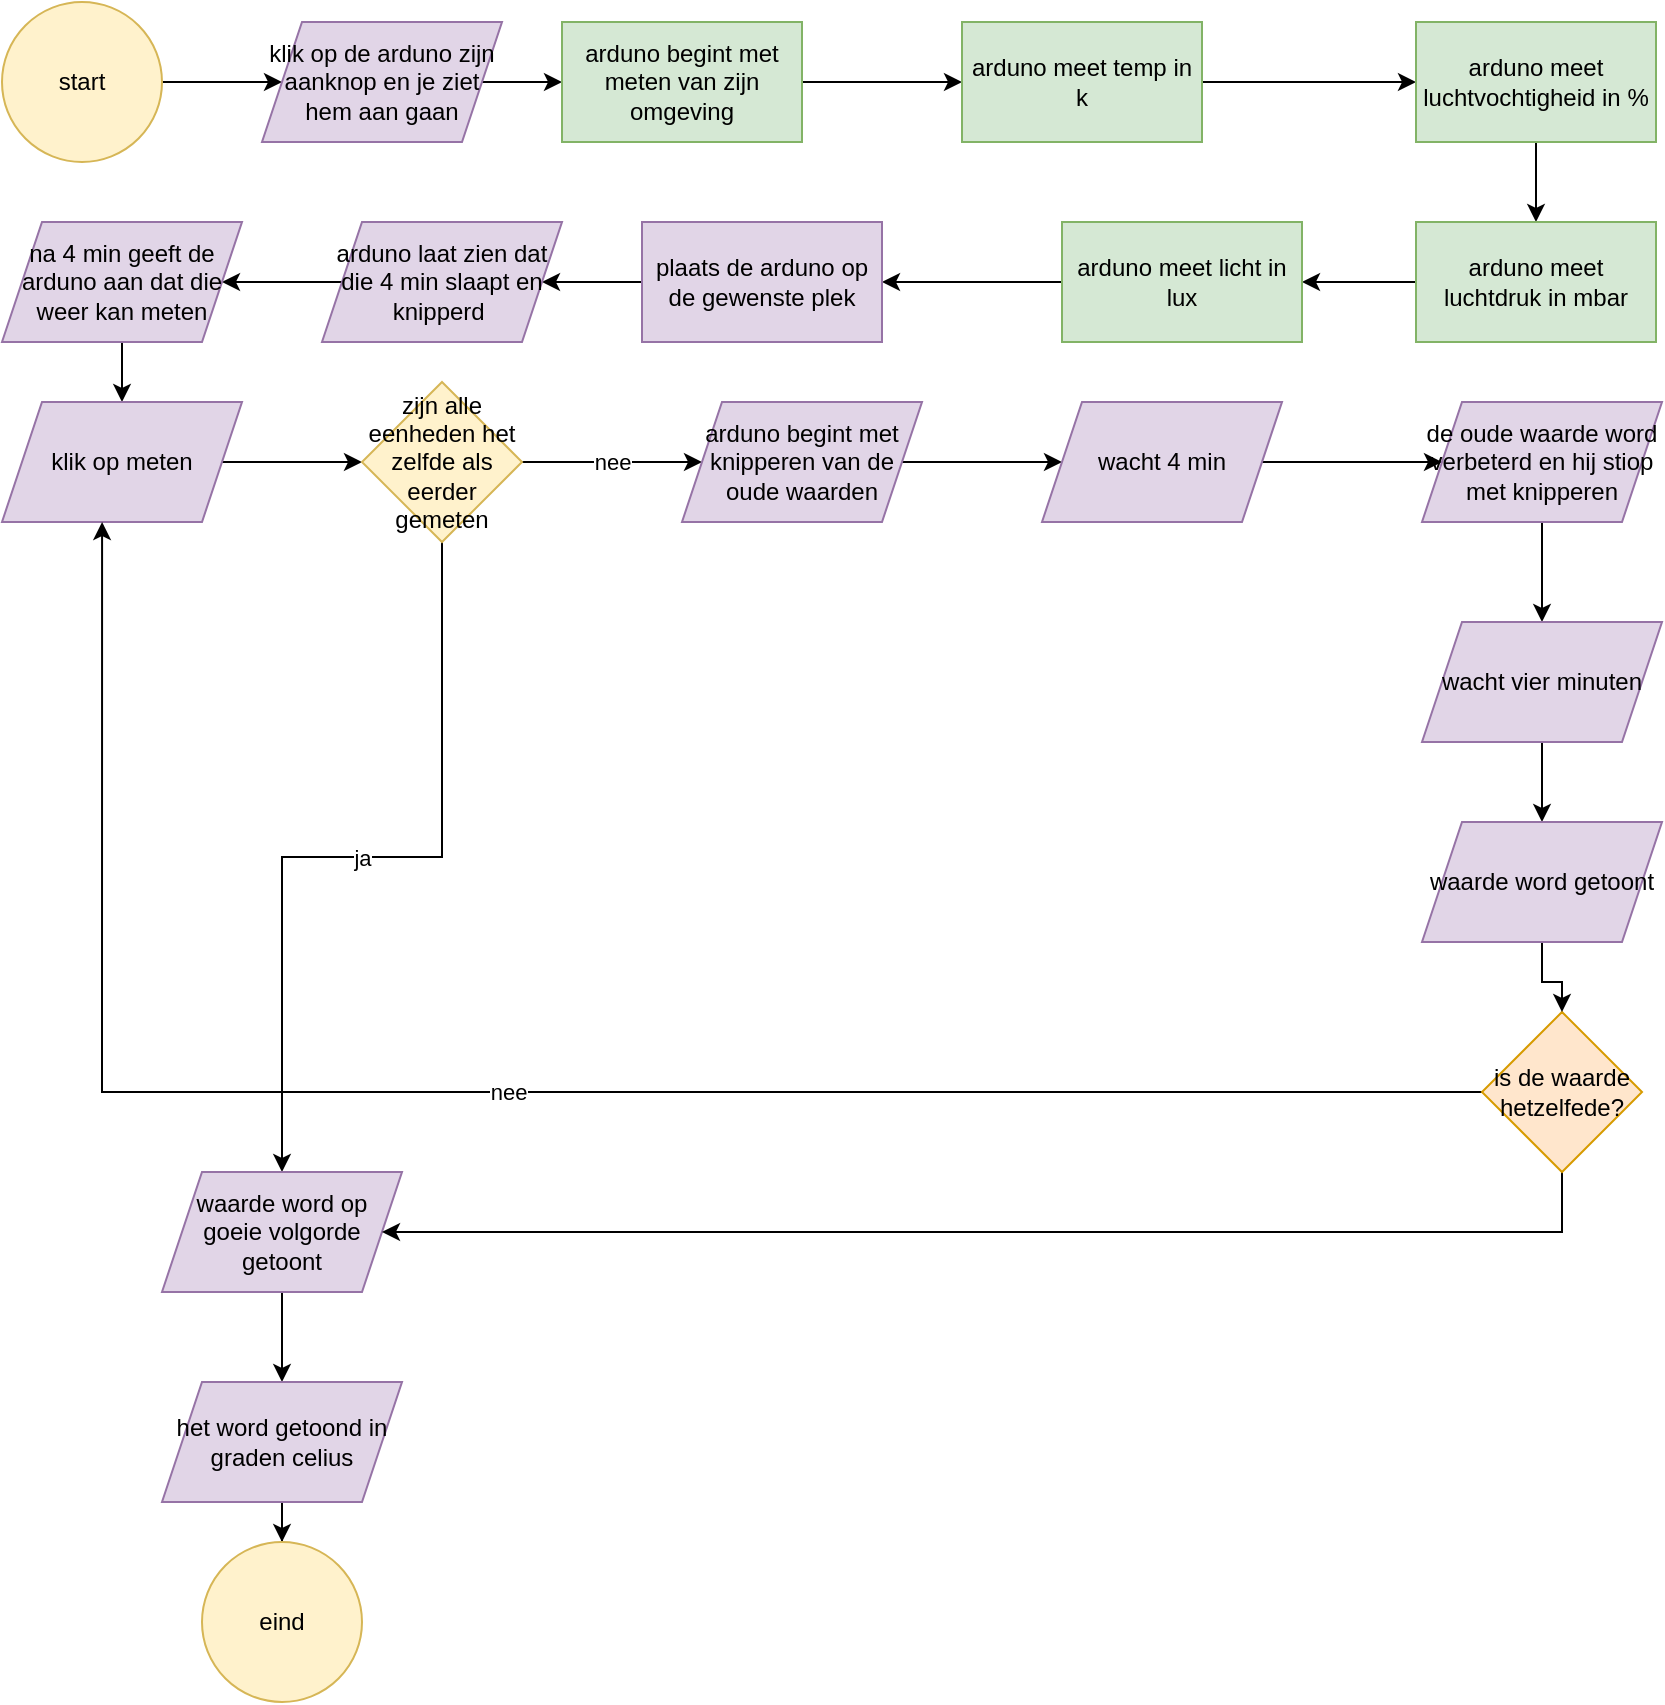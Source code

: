 <mxfile version="20.3.0" type="device"><diagram id="n3HW7IU2GoQ_VC7l1vCA" name="Pagina-1"><mxGraphModel dx="1038" dy="639" grid="1" gridSize="10" guides="1" tooltips="1" connect="1" arrows="1" fold="1" page="1" pageScale="1" pageWidth="827" pageHeight="1169" math="0" shadow="0"><root><mxCell id="0"/><mxCell id="1" parent="0"/><mxCell id="PwuHpBhYi3uUMy3EngAD-61" value="" style="edgeStyle=orthogonalEdgeStyle;rounded=0;orthogonalLoop=1;jettySize=auto;html=1;" edge="1" parent="1" source="PwuHpBhYi3uUMy3EngAD-1" target="PwuHpBhYi3uUMy3EngAD-60"><mxGeometry relative="1" as="geometry"/></mxCell><mxCell id="PwuHpBhYi3uUMy3EngAD-1" value="start" style="ellipse;whiteSpace=wrap;html=1;aspect=fixed;fillColor=#fff2cc;strokeColor=#d6b656;" vertex="1" parent="1"><mxGeometry width="80" height="80" as="geometry"/></mxCell><mxCell id="PwuHpBhYi3uUMy3EngAD-73" value="" style="edgeStyle=orthogonalEdgeStyle;rounded=0;orthogonalLoop=1;jettySize=auto;html=1;" edge="1" parent="1" source="PwuHpBhYi3uUMy3EngAD-60" target="PwuHpBhYi3uUMy3EngAD-72"><mxGeometry relative="1" as="geometry"/></mxCell><mxCell id="PwuHpBhYi3uUMy3EngAD-60" value="klik op de arduno zijn aanknop en je ziet hem aan gaan" style="shape=parallelogram;perimeter=parallelogramPerimeter;whiteSpace=wrap;html=1;fixedSize=1;fillColor=#e1d5e7;strokeColor=#9673a6;" vertex="1" parent="1"><mxGeometry x="130" y="10" width="120" height="60" as="geometry"/></mxCell><mxCell id="PwuHpBhYi3uUMy3EngAD-79" value="" style="edgeStyle=orthogonalEdgeStyle;rounded=0;orthogonalLoop=1;jettySize=auto;html=1;" edge="1" parent="1" source="PwuHpBhYi3uUMy3EngAD-72" target="PwuHpBhYi3uUMy3EngAD-78"><mxGeometry relative="1" as="geometry"/></mxCell><mxCell id="PwuHpBhYi3uUMy3EngAD-72" value="arduno begint met meten van zijn omgeving" style="whiteSpace=wrap;html=1;fillColor=#d5e8d4;strokeColor=#82b366;" vertex="1" parent="1"><mxGeometry x="280" y="10" width="120" height="60" as="geometry"/></mxCell><mxCell id="PwuHpBhYi3uUMy3EngAD-81" value="" style="edgeStyle=orthogonalEdgeStyle;rounded=0;orthogonalLoop=1;jettySize=auto;html=1;" edge="1" parent="1" source="PwuHpBhYi3uUMy3EngAD-78" target="PwuHpBhYi3uUMy3EngAD-80"><mxGeometry relative="1" as="geometry"/></mxCell><mxCell id="PwuHpBhYi3uUMy3EngAD-78" value="arduno meet temp in k" style="whiteSpace=wrap;html=1;fillColor=#d5e8d4;strokeColor=#82b366;" vertex="1" parent="1"><mxGeometry x="480" y="10" width="120" height="60" as="geometry"/></mxCell><mxCell id="PwuHpBhYi3uUMy3EngAD-83" value="" style="edgeStyle=orthogonalEdgeStyle;rounded=0;orthogonalLoop=1;jettySize=auto;html=1;" edge="1" parent="1" source="PwuHpBhYi3uUMy3EngAD-80" target="PwuHpBhYi3uUMy3EngAD-82"><mxGeometry relative="1" as="geometry"/></mxCell><mxCell id="PwuHpBhYi3uUMy3EngAD-80" value="arduno meet luchtvochtigheid in %" style="whiteSpace=wrap;html=1;fillColor=#d5e8d4;strokeColor=#82b366;" vertex="1" parent="1"><mxGeometry x="707" y="10" width="120" height="60" as="geometry"/></mxCell><mxCell id="PwuHpBhYi3uUMy3EngAD-85" value="" style="edgeStyle=orthogonalEdgeStyle;rounded=0;orthogonalLoop=1;jettySize=auto;html=1;" edge="1" parent="1" source="PwuHpBhYi3uUMy3EngAD-82" target="PwuHpBhYi3uUMy3EngAD-84"><mxGeometry relative="1" as="geometry"/></mxCell><mxCell id="PwuHpBhYi3uUMy3EngAD-82" value="arduno meet luchtdruk in mbar" style="whiteSpace=wrap;html=1;fillColor=#d5e8d4;strokeColor=#82b366;" vertex="1" parent="1"><mxGeometry x="707" y="110" width="120" height="60" as="geometry"/></mxCell><mxCell id="PwuHpBhYi3uUMy3EngAD-89" value="" style="edgeStyle=orthogonalEdgeStyle;rounded=0;orthogonalLoop=1;jettySize=auto;html=1;" edge="1" parent="1" source="PwuHpBhYi3uUMy3EngAD-84" target="PwuHpBhYi3uUMy3EngAD-88"><mxGeometry relative="1" as="geometry"/></mxCell><mxCell id="PwuHpBhYi3uUMy3EngAD-84" value="arduno meet licht in lux" style="whiteSpace=wrap;html=1;fillColor=#d5e8d4;strokeColor=#82b366;" vertex="1" parent="1"><mxGeometry x="530" y="110" width="120" height="60" as="geometry"/></mxCell><mxCell id="PwuHpBhYi3uUMy3EngAD-91" value="" style="edgeStyle=orthogonalEdgeStyle;rounded=0;orthogonalLoop=1;jettySize=auto;html=1;" edge="1" parent="1" source="PwuHpBhYi3uUMy3EngAD-88" target="PwuHpBhYi3uUMy3EngAD-90"><mxGeometry relative="1" as="geometry"/></mxCell><mxCell id="PwuHpBhYi3uUMy3EngAD-88" value="plaats de arduno op de gewenste plek" style="whiteSpace=wrap;html=1;fillColor=#e1d5e7;strokeColor=#9673a6;" vertex="1" parent="1"><mxGeometry x="320" y="110" width="120" height="60" as="geometry"/></mxCell><mxCell id="PwuHpBhYi3uUMy3EngAD-93" value="" style="edgeStyle=orthogonalEdgeStyle;rounded=0;orthogonalLoop=1;jettySize=auto;html=1;" edge="1" parent="1" source="PwuHpBhYi3uUMy3EngAD-90" target="PwuHpBhYi3uUMy3EngAD-92"><mxGeometry relative="1" as="geometry"/></mxCell><mxCell id="PwuHpBhYi3uUMy3EngAD-90" value="arduno laat zien dat die 4 min slaapt en knipperd&amp;nbsp;" style="shape=parallelogram;perimeter=parallelogramPerimeter;whiteSpace=wrap;html=1;fixedSize=1;fillColor=#e1d5e7;strokeColor=#9673a6;" vertex="1" parent="1"><mxGeometry x="160" y="110" width="120" height="60" as="geometry"/></mxCell><mxCell id="PwuHpBhYi3uUMy3EngAD-100" value="" style="edgeStyle=orthogonalEdgeStyle;rounded=0;orthogonalLoop=1;jettySize=auto;html=1;" edge="1" parent="1" source="PwuHpBhYi3uUMy3EngAD-92" target="PwuHpBhYi3uUMy3EngAD-99"><mxGeometry relative="1" as="geometry"/></mxCell><mxCell id="PwuHpBhYi3uUMy3EngAD-92" value="na 4 min geeft de arduno aan dat die weer kan meten" style="shape=parallelogram;perimeter=parallelogramPerimeter;whiteSpace=wrap;html=1;fixedSize=1;fillColor=#e1d5e7;strokeColor=#9673a6;" vertex="1" parent="1"><mxGeometry y="110" width="120" height="60" as="geometry"/></mxCell><mxCell id="PwuHpBhYi3uUMy3EngAD-102" value="" style="edgeStyle=orthogonalEdgeStyle;rounded=0;orthogonalLoop=1;jettySize=auto;html=1;" edge="1" parent="1" source="PwuHpBhYi3uUMy3EngAD-99" target="PwuHpBhYi3uUMy3EngAD-101"><mxGeometry relative="1" as="geometry"/></mxCell><mxCell id="PwuHpBhYi3uUMy3EngAD-99" value="klik op meten" style="shape=parallelogram;perimeter=parallelogramPerimeter;whiteSpace=wrap;html=1;fixedSize=1;fillColor=#e1d5e7;strokeColor=#9673a6;" vertex="1" parent="1"><mxGeometry y="200" width="120" height="60" as="geometry"/></mxCell><mxCell id="PwuHpBhYi3uUMy3EngAD-123" value="ja" style="edgeStyle=orthogonalEdgeStyle;rounded=0;orthogonalLoop=1;jettySize=auto;html=1;" edge="1" parent="1" source="PwuHpBhYi3uUMy3EngAD-101" target="PwuHpBhYi3uUMy3EngAD-105"><mxGeometry relative="1" as="geometry"/></mxCell><mxCell id="PwuHpBhYi3uUMy3EngAD-124" value="nee" style="edgeStyle=orthogonalEdgeStyle;rounded=0;orthogonalLoop=1;jettySize=auto;html=1;" edge="1" parent="1" source="PwuHpBhYi3uUMy3EngAD-101" target="PwuHpBhYi3uUMy3EngAD-103"><mxGeometry relative="1" as="geometry"/></mxCell><mxCell id="PwuHpBhYi3uUMy3EngAD-101" value="zijn alle eenheden het zelfde als eerder gemeten" style="rhombus;whiteSpace=wrap;html=1;fillColor=#fff2cc;strokeColor=#d6b656;" vertex="1" parent="1"><mxGeometry x="180" y="190" width="80" height="80" as="geometry"/></mxCell><mxCell id="PwuHpBhYi3uUMy3EngAD-108" value="" style="edgeStyle=orthogonalEdgeStyle;rounded=0;orthogonalLoop=1;jettySize=auto;html=1;" edge="1" parent="1" source="PwuHpBhYi3uUMy3EngAD-103" target="PwuHpBhYi3uUMy3EngAD-107"><mxGeometry relative="1" as="geometry"/></mxCell><mxCell id="PwuHpBhYi3uUMy3EngAD-103" value="arduno begint met knipperen van de oude waarden" style="shape=parallelogram;perimeter=parallelogramPerimeter;whiteSpace=wrap;html=1;fixedSize=1;fillColor=#e1d5e7;strokeColor=#9673a6;" vertex="1" parent="1"><mxGeometry x="340" y="200" width="120" height="60" as="geometry"/></mxCell><mxCell id="PwuHpBhYi3uUMy3EngAD-132" value="" style="edgeStyle=orthogonalEdgeStyle;rounded=0;orthogonalLoop=1;jettySize=auto;html=1;" edge="1" parent="1" source="PwuHpBhYi3uUMy3EngAD-105" target="PwuHpBhYi3uUMy3EngAD-129"><mxGeometry relative="1" as="geometry"/></mxCell><mxCell id="PwuHpBhYi3uUMy3EngAD-105" value="waarde word op goeie volgorde getoont" style="shape=parallelogram;perimeter=parallelogramPerimeter;whiteSpace=wrap;html=1;fixedSize=1;fillColor=#e1d5e7;strokeColor=#9673a6;" vertex="1" parent="1"><mxGeometry x="80" y="585" width="120" height="60" as="geometry"/></mxCell><mxCell id="PwuHpBhYi3uUMy3EngAD-110" value="" style="edgeStyle=orthogonalEdgeStyle;rounded=0;orthogonalLoop=1;jettySize=auto;html=1;" edge="1" parent="1" source="PwuHpBhYi3uUMy3EngAD-107" target="PwuHpBhYi3uUMy3EngAD-109"><mxGeometry relative="1" as="geometry"/></mxCell><mxCell id="PwuHpBhYi3uUMy3EngAD-107" value="wacht 4 min" style="shape=parallelogram;perimeter=parallelogramPerimeter;whiteSpace=wrap;html=1;fixedSize=1;fillColor=#e1d5e7;strokeColor=#9673a6;" vertex="1" parent="1"><mxGeometry x="520" y="200" width="120" height="60" as="geometry"/></mxCell><mxCell id="PwuHpBhYi3uUMy3EngAD-112" value="" style="edgeStyle=orthogonalEdgeStyle;rounded=0;orthogonalLoop=1;jettySize=auto;html=1;" edge="1" parent="1" source="PwuHpBhYi3uUMy3EngAD-109" target="PwuHpBhYi3uUMy3EngAD-111"><mxGeometry relative="1" as="geometry"/></mxCell><mxCell id="PwuHpBhYi3uUMy3EngAD-109" value="de oude waarde word verbeterd en hij stiop met knipperen" style="shape=parallelogram;perimeter=parallelogramPerimeter;whiteSpace=wrap;html=1;fixedSize=1;fillColor=#e1d5e7;strokeColor=#9673a6;" vertex="1" parent="1"><mxGeometry x="710" y="200" width="120" height="60" as="geometry"/></mxCell><mxCell id="PwuHpBhYi3uUMy3EngAD-135" value="" style="edgeStyle=orthogonalEdgeStyle;rounded=0;orthogonalLoop=1;jettySize=auto;html=1;" edge="1" parent="1" source="PwuHpBhYi3uUMy3EngAD-111" target="PwuHpBhYi3uUMy3EngAD-134"><mxGeometry relative="1" as="geometry"/></mxCell><mxCell id="PwuHpBhYi3uUMy3EngAD-111" value="wacht vier minuten" style="shape=parallelogram;perimeter=parallelogramPerimeter;whiteSpace=wrap;html=1;fixedSize=1;fillColor=#e1d5e7;strokeColor=#9673a6;" vertex="1" parent="1"><mxGeometry x="710" y="310" width="120" height="60" as="geometry"/></mxCell><mxCell id="PwuHpBhYi3uUMy3EngAD-122" value="nee" style="edgeStyle=orthogonalEdgeStyle;rounded=0;orthogonalLoop=1;jettySize=auto;html=1;entryX=0.417;entryY=1;entryDx=0;entryDy=0;entryPerimeter=0;" edge="1" parent="1" source="PwuHpBhYi3uUMy3EngAD-113" target="PwuHpBhYi3uUMy3EngAD-99"><mxGeometry relative="1" as="geometry"><mxPoint y="410" as="targetPoint"/></mxGeometry></mxCell><mxCell id="PwuHpBhYi3uUMy3EngAD-133" style="edgeStyle=orthogonalEdgeStyle;rounded=0;orthogonalLoop=1;jettySize=auto;html=1;" edge="1" parent="1" source="PwuHpBhYi3uUMy3EngAD-113" target="PwuHpBhYi3uUMy3EngAD-105"><mxGeometry relative="1" as="geometry"><Array as="points"><mxPoint x="780" y="615"/></Array></mxGeometry></mxCell><mxCell id="PwuHpBhYi3uUMy3EngAD-113" value="is de waarde hetzelfede?" style="rhombus;whiteSpace=wrap;html=1;fillColor=#ffe6cc;strokeColor=#d79b00;" vertex="1" parent="1"><mxGeometry x="740" y="505" width="80" height="80" as="geometry"/></mxCell><mxCell id="PwuHpBhYi3uUMy3EngAD-131" value="" style="edgeStyle=orthogonalEdgeStyle;rounded=0;orthogonalLoop=1;jettySize=auto;html=1;" edge="1" parent="1" source="PwuHpBhYi3uUMy3EngAD-129" target="PwuHpBhYi3uUMy3EngAD-130"><mxGeometry relative="1" as="geometry"/></mxCell><mxCell id="PwuHpBhYi3uUMy3EngAD-129" value="het word getoond in graden celius" style="shape=parallelogram;perimeter=parallelogramPerimeter;whiteSpace=wrap;html=1;fixedSize=1;fillColor=#e1d5e7;strokeColor=#9673a6;" vertex="1" parent="1"><mxGeometry x="80" y="690" width="120" height="60" as="geometry"/></mxCell><mxCell id="PwuHpBhYi3uUMy3EngAD-130" value="eind" style="ellipse;whiteSpace=wrap;html=1;aspect=fixed;fillColor=#fff2cc;strokeColor=#d6b656;" vertex="1" parent="1"><mxGeometry x="100" y="770" width="80" height="80" as="geometry"/></mxCell><mxCell id="PwuHpBhYi3uUMy3EngAD-136" value="" style="edgeStyle=orthogonalEdgeStyle;rounded=0;orthogonalLoop=1;jettySize=auto;html=1;" edge="1" parent="1" source="PwuHpBhYi3uUMy3EngAD-134" target="PwuHpBhYi3uUMy3EngAD-113"><mxGeometry relative="1" as="geometry"/></mxCell><mxCell id="PwuHpBhYi3uUMy3EngAD-134" value="waarde word getoont" style="shape=parallelogram;perimeter=parallelogramPerimeter;whiteSpace=wrap;html=1;fixedSize=1;fillColor=#e1d5e7;strokeColor=#9673a6;" vertex="1" parent="1"><mxGeometry x="710" y="410" width="120" height="60" as="geometry"/></mxCell></root></mxGraphModel></diagram></mxfile>